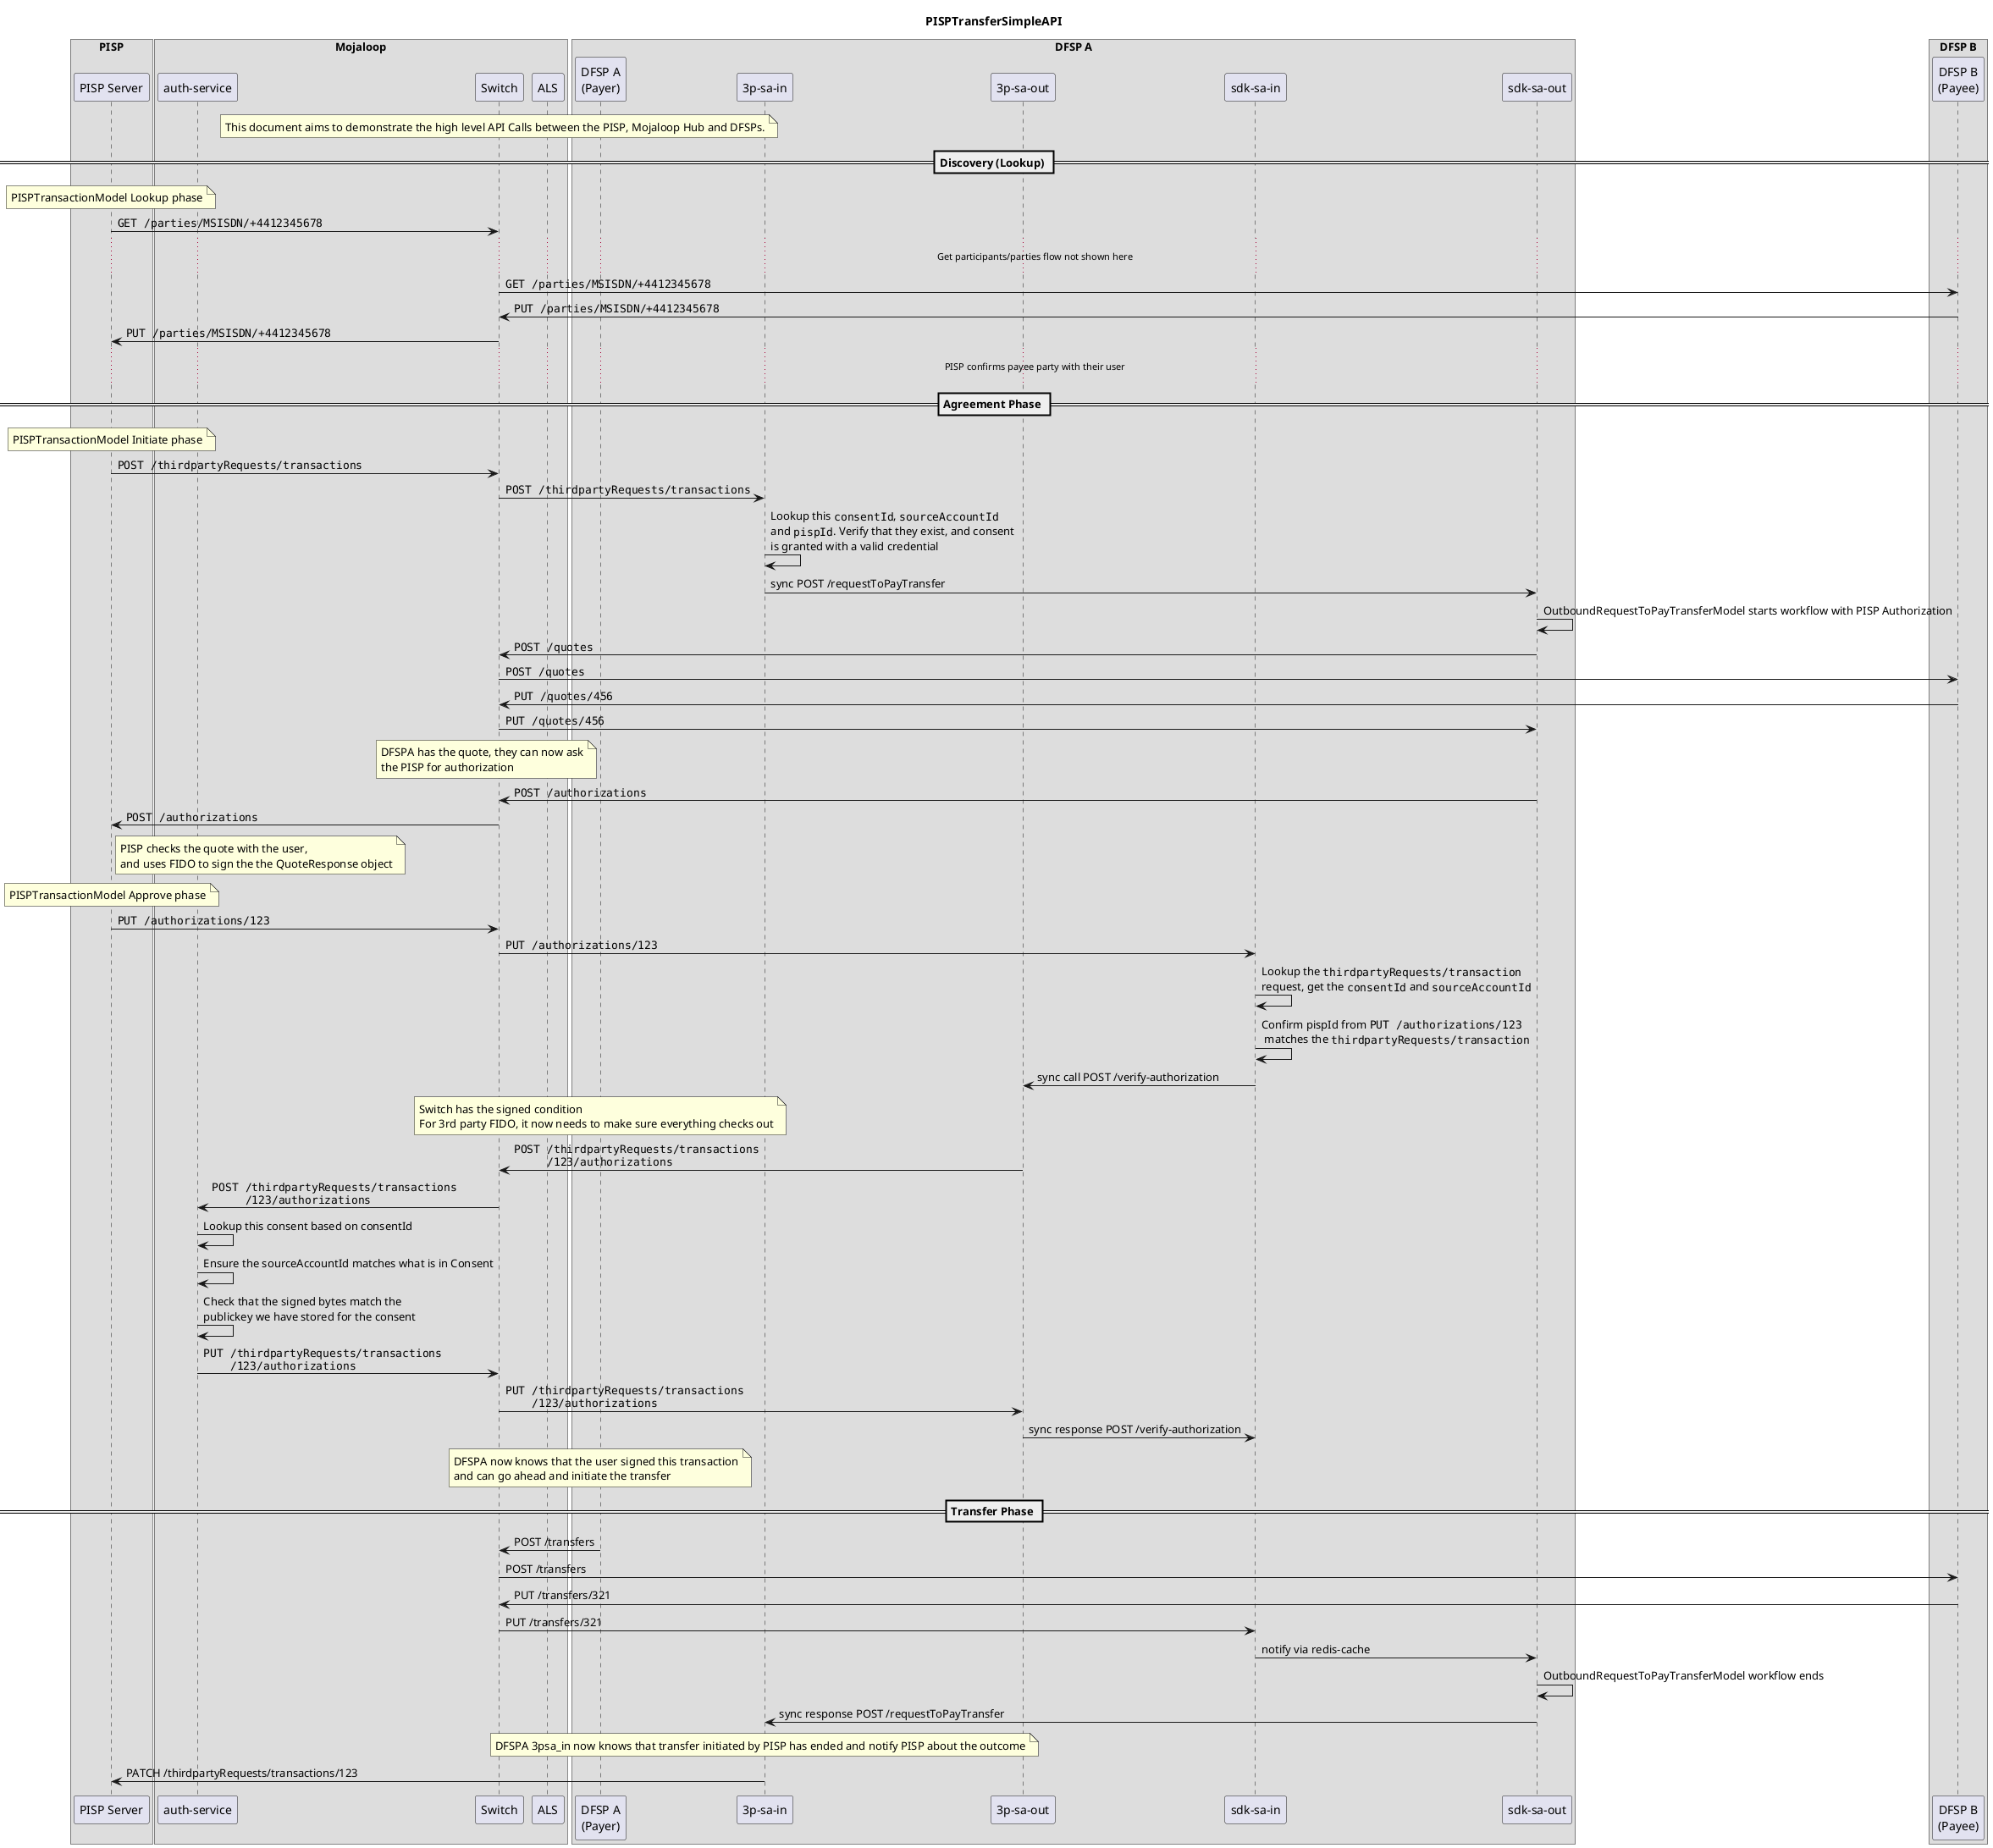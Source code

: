 @startuml

title PISPTransferSimpleAPI

box "PISP"
participant "PISP Server" as D1
end box
box "Mojaloop"
    participant "auth-service" as AUTHS
    participant Switch as S
    participant "ALS" as A
end box
box "DFSP A"
    participant "DFSP A\n(Payer)" as D2
    participant "3p-sa-in" as D2_3psa_in
    participant "3p-sa-out" as D2_3psa_out
    participant "sdk-sa-in" as D2_sdksa_in
    participant "sdk-sa-out" as D2_sdksa_out
end box
box "DFSP B"
    participant "DFSP B\n(Payee)" as D3
end box


note over S
This document aims to demonstrate the high level API Calls between the PISP, Mojaloop Hub and DFSPs.
end note


== Discovery (Lookup) ==
note over D1
PISPTransactionModel Lookup phase
end note

D1 -> S: ""GET /parties/MSISDN/+4412345678""
... Get participants/parties flow not shown here ...
S -> D3: ""GET /parties/MSISDN/+4412345678""
D3 -> S: ""PUT /parties/MSISDN/+4412345678""
S -> D1: ""PUT /parties/MSISDN/+4412345678""
... PISP confirms payee party with their user ...

== Agreement Phase ==
note over D1
PISPTransactionModel Initiate phase
end note

D1 -> S: ""POST /thirdpartyRequests/transactions""
S -> D2_3psa_in: ""POST /thirdpartyRequests/transactions""

D2_3psa_in -> D2_3psa_in: Lookup this ""consentId"", ""sourceAccountId"" \nand ""pispId"". Verify that they exist, and consent \nis granted with a valid credential

D2_3psa_in -> D2_sdksa_out: sync POST /requestToPayTransfer
D2_sdksa_out -> D2_sdksa_out: OutboundRequestToPayTransferModel starts workflow with PISP Authorization
D2_sdksa_out -> S: ""POST /quotes""
S -> D3: ""POST /quotes""
D3 -> S: ""PUT /quotes/456""
S -> D2_sdksa_out: ""PUT /quotes/456""

note left of D2
  DFSPA has the quote, they can now ask
  the PISP for authorization
end note

D2_sdksa_out -> S: ""POST /authorizations""
S -> D1: ""POST /authorizations""

note right of D1
  PISP checks the quote with the user,
  and uses FIDO to sign the the QuoteResponse object
end note

note over D1
PISPTransactionModel Approve phase
end note

D1 -> S: ""PUT /authorizations/123""
S -> D2_sdksa_in: ""PUT /authorizations/123""

D2_sdksa_in ->D2_sdksa_in: Lookup the ""thirdpartyRequests/transaction""\nrequest, get the ""consentId"" and ""sourceAccountId""
D2_sdksa_in -> D2_sdksa_in: Confirm pispId from ""PUT /authorizations/123""\n matches the ""thirdpartyRequests/transaction""

D2_sdksa_in -> D2_3psa_out: sync call POST /verify-authorization

note over D2
  Switch has the signed condition
  For 3rd party FIDO, it now needs to make sure everything checks out
end note

D2_3psa_out -> S: ""POST /thirdpartyRequests/transactions""\n""     /123/authorizations""
S -> AUTHS: ""POST /thirdpartyRequests/transactions""\n""     /123/authorizations""

AUTHS -> AUTHS: Lookup this consent based on consentId
AUTHS -> AUTHS: Ensure the sourceAccountId matches what is in Consent
AUTHS -> AUTHS: Check that the signed bytes match the \npublickey we have stored for the consent

AUTHS -> S: ""PUT /thirdpartyRequests/transactions""\n""    /123/authorizations""
S -> D2_3psa_out: ""PUT /thirdpartyRequests/transactions""\n""    /123/authorizations""

D2_3psa_out -> D2_sdksa_in: sync response POST /verify-authorization

note over D2
  DFSPA now knows that the user signed this transaction
  and can go ahead and initiate the transfer
end note

== Transfer Phase ==

D2 -> S: POST /transfers
S -> D3: POST /transfers
D3 -> S: PUT /transfers/321
S -> D2_sdksa_in: PUT /transfers/321
D2_sdksa_in -> D2_sdksa_out: notify via redis-cache
D2_sdksa_out -> D2_sdksa_out: OutboundRequestToPayTransferModel workflow ends
D2_sdksa_out -> D2_3psa_in: sync response POST /requestToPayTransfer

note over D2_3psa_in
  DFSPA 3psa_in now knows that transfer initiated by PISP has ended and notify PISP about the outcome
end note
D2_3psa_in -> D1: PATCH /thirdpartyRequests/transactions/123

@enduml
